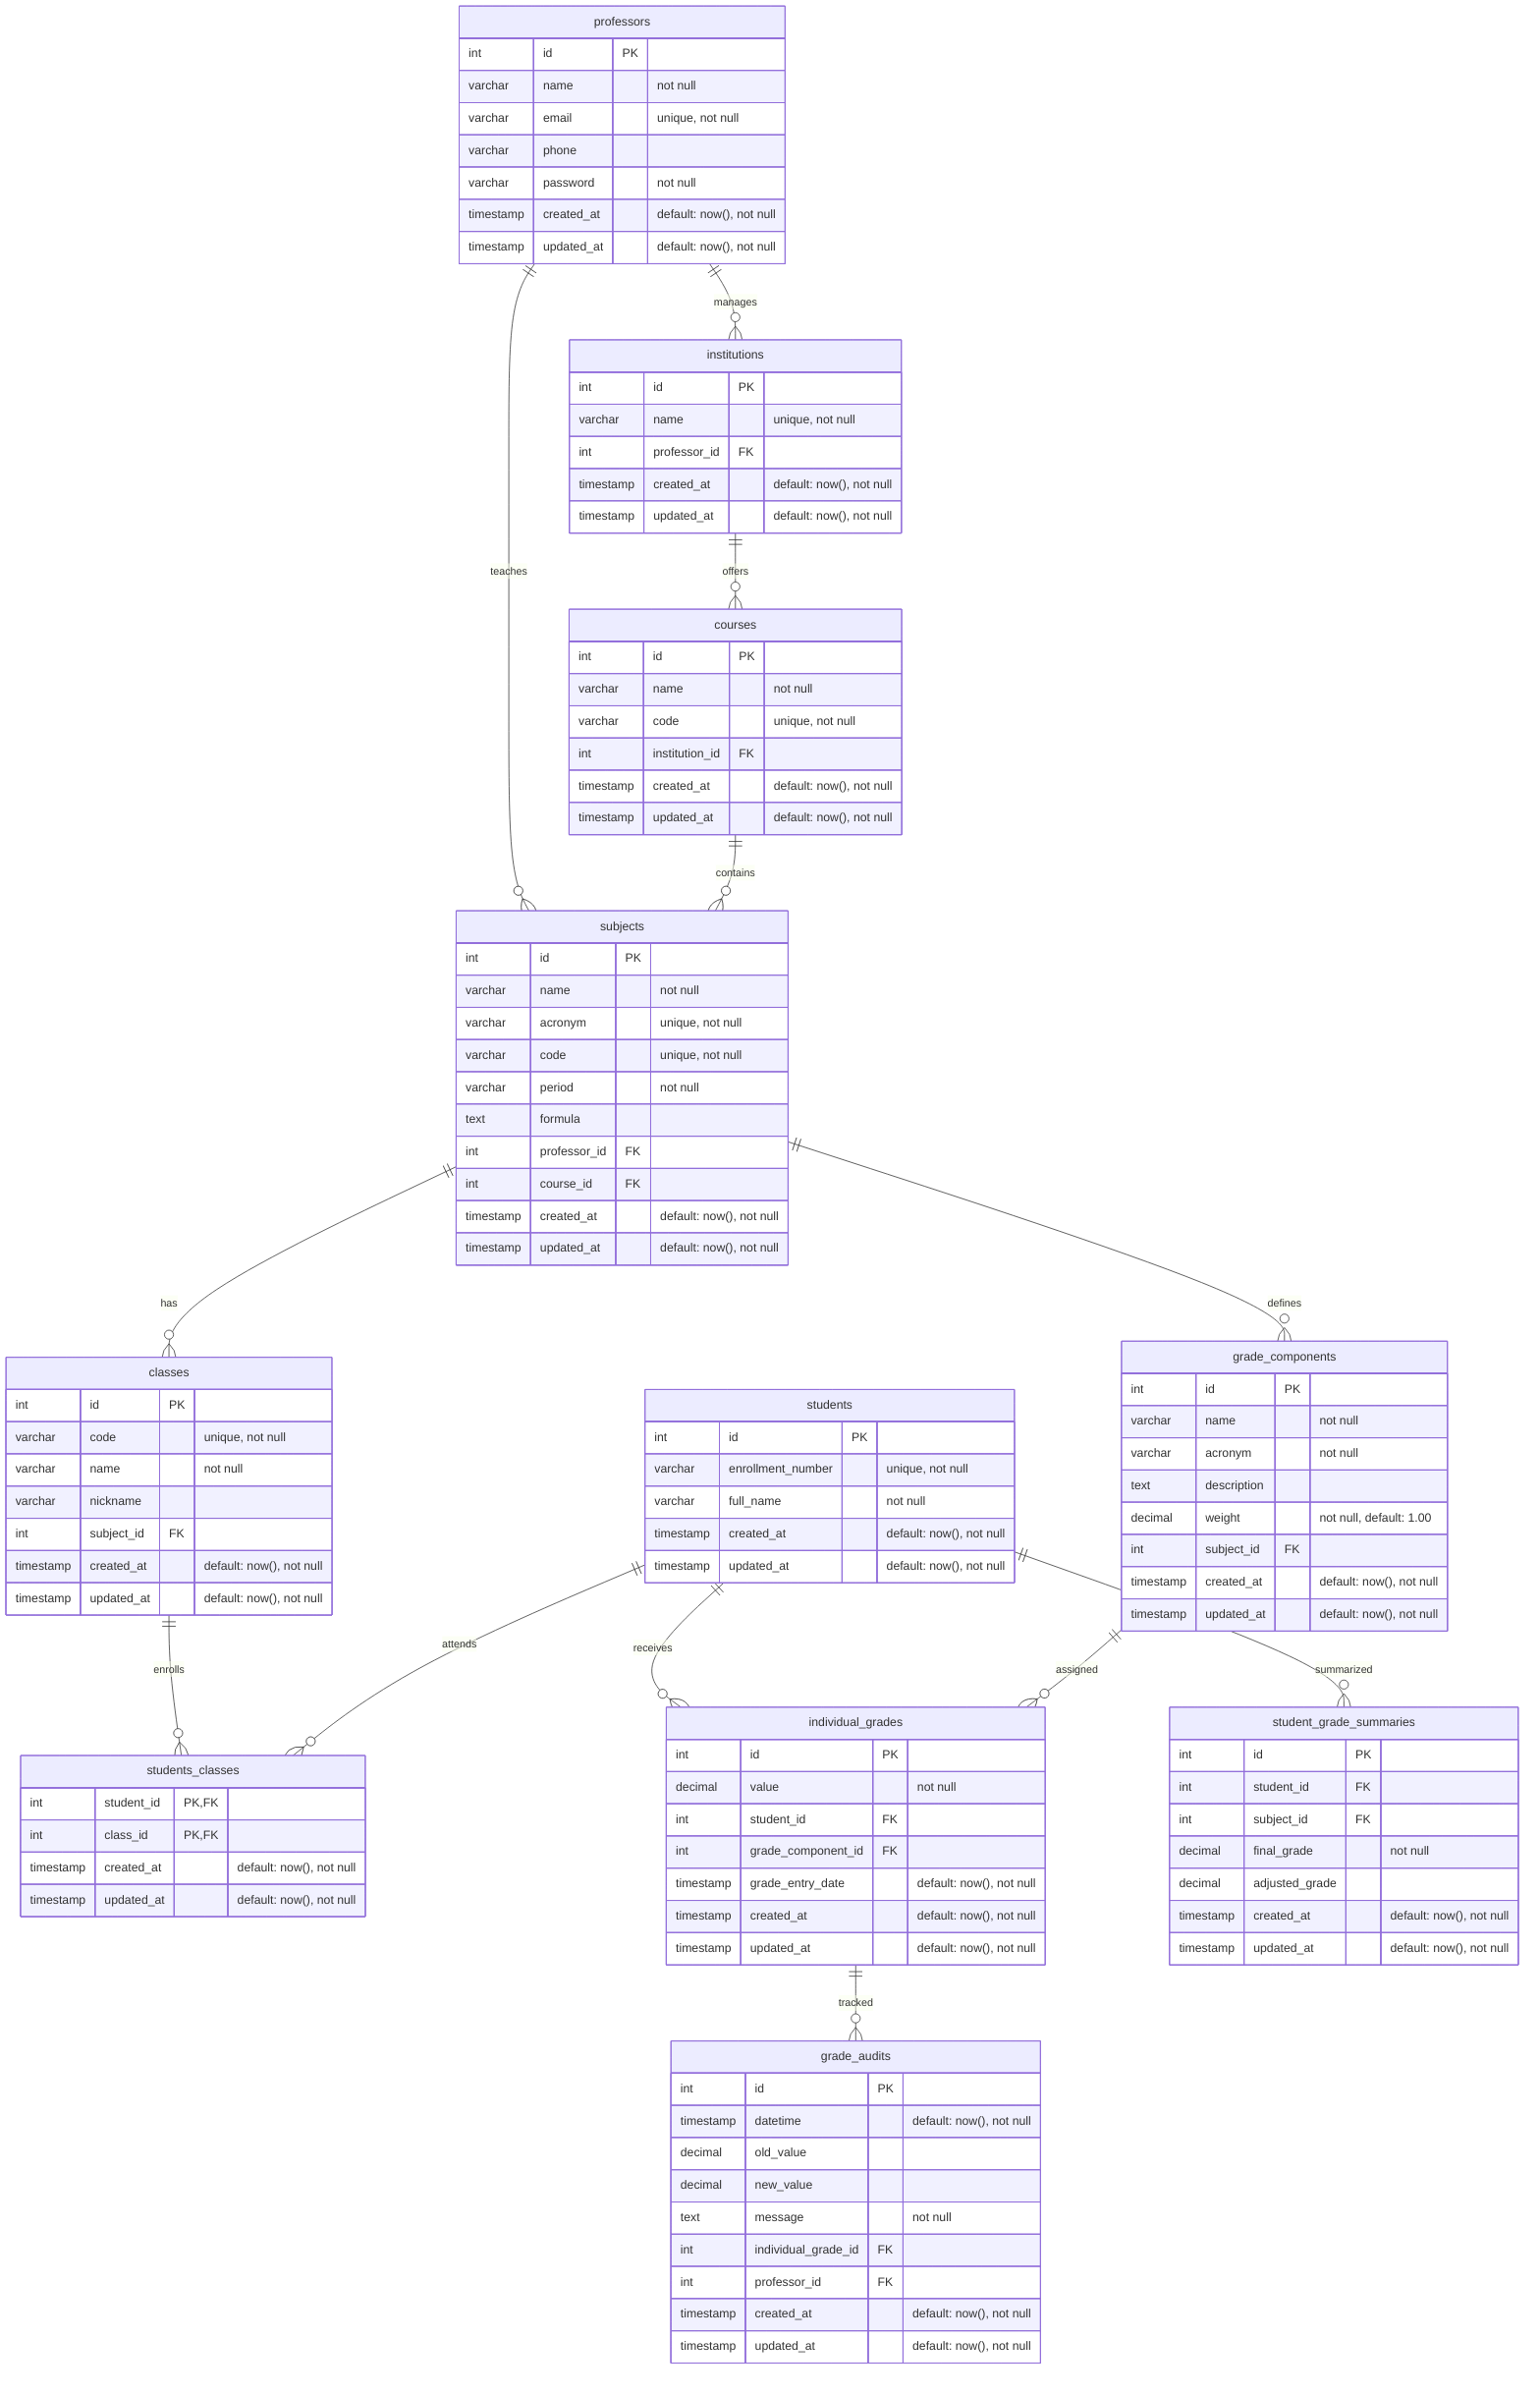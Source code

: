 erDiagram
    professors {
        int id PK
        varchar name "not null"
        varchar email "unique, not null"
        varchar phone
        varchar password "not null"
        timestamp created_at "default: now(), not null"
        timestamp updated_at "default: now(), not null"
    }

    institutions {
        int id PK
        varchar name "unique, not null"
        int professor_id FK
        timestamp created_at "default: now(), not null"
        timestamp updated_at "default: now(), not null"
    }

    courses {
        int id PK
        varchar name "not null"
        varchar code "unique, not null"
        int institution_id FK
        timestamp created_at "default: now(), not null"
        timestamp updated_at "default: now(), not null"
    }

    subjects {
        int id PK
        varchar name "not null"
        varchar acronym "unique, not null"
        varchar code "unique, not null"
        varchar period "not null"
        text formula
        int professor_id FK
        int course_id FK
        timestamp created_at "default: now(), not null"
        timestamp updated_at "default: now(), not null"
    }

    classes {
        int id PK
        varchar code "unique, not null"
        varchar name "not null"
        varchar nickname
        int subject_id FK
        timestamp created_at "default: now(), not null"
        timestamp updated_at "default: now(), not null"
    }

    students {
        int id PK
        varchar enrollment_number "unique, not null"
        varchar full_name "not null"
        timestamp created_at "default: now(), not null"
        timestamp updated_at "default: now(), not null"
    }

    students_classes {
        int student_id PK, FK
        int class_id PK, FK
        timestamp created_at "default: now(), not null"
        timestamp updated_at "default: now(), not null"
    }

    grade_components {
        int id PK
        varchar name "not null"
        varchar acronym "not null"
        text description
        decimal weight "not null, default: 1.00"
        int subject_id FK
        timestamp created_at "default: now(), not null"
        timestamp updated_at "default: now(), not null"
    }

    individual_grades {
        int id PK
        decimal value "not null"
        int student_id FK
        int grade_component_id FK
        timestamp grade_entry_date "default: now(), not null"
        timestamp created_at "default: now(), not null"
        timestamp updated_at "default: now(), not null"
    }

    grade_audits {
        int id PK
        timestamp datetime "default: now(), not null"
        decimal old_value
        decimal new_value
        text message "not null"
        int individual_grade_id FK
        int professor_id FK
        timestamp created_at "default: now(), not null"
        timestamp updated_at "default: now(), not null"
    }

    student_grade_summaries {
        int id PK
        int student_id FK
        int subject_id FK
        decimal final_grade "not null"
        decimal adjusted_grade
        timestamp created_at "default: now(), not null"
        timestamp updated_at "default: now(), not null"
    }

    professors ||--o{ institutions : manages
    professors ||--o{ subjects : teaches
    institutions ||--o{ courses : offers
    courses ||--o{ subjects : contains
    subjects ||--o{ classes : has
    subjects ||--o{ grade_components : defines
    classes ||--o{ students_classes : enrolls
    students ||--o{ students_classes : attends
    students ||--o{ individual_grades : receives
    students ||--o{ student_grade_summaries : summarized
    grade_components ||--o{ individual_grades : assigned
    individual_grades ||--o{ grade_audits : tracked